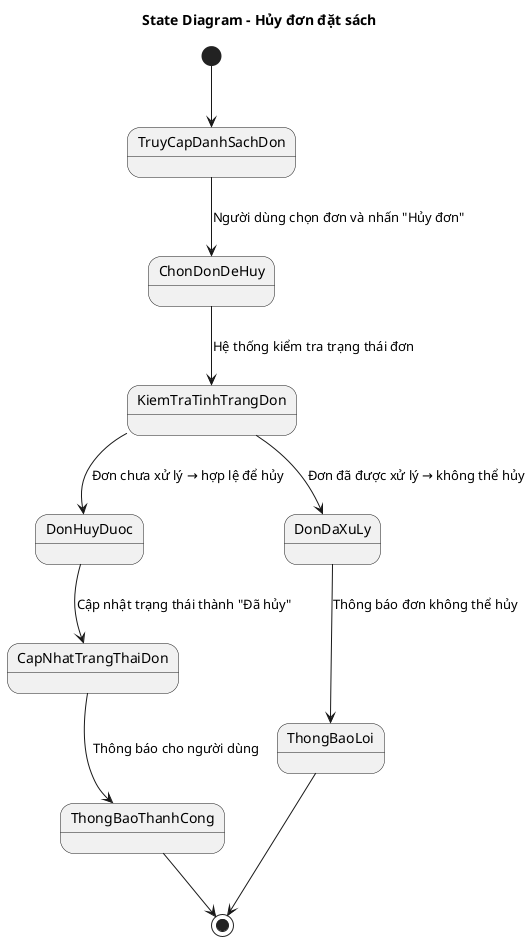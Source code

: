 @startuml
title State Diagram – Hủy đơn đặt sách

[*] --> TruyCapDanhSachDon

TruyCapDanhSachDon --> ChonDonDeHuy : Người dùng chọn đơn và nhấn "Hủy đơn"

ChonDonDeHuy --> KiemTraTinhTrangDon : Hệ thống kiểm tra trạng thái đơn

KiemTraTinhTrangDon --> DonHuyDuoc : Đơn chưa xử lý → hợp lệ để hủy
KiemTraTinhTrangDon --> DonDaXuLy : Đơn đã được xử lý → không thể hủy

DonHuyDuoc --> CapNhatTrangThaiDon : Cập nhật trạng thái thành "Đã hủy"
CapNhatTrangThaiDon --> ThongBaoThanhCong : Thông báo cho người dùng

ThongBaoThanhCong --> [*]

DonDaXuLy --> ThongBaoLoi : Thông báo đơn không thể hủy
ThongBaoLoi --> [*]

@enduml
